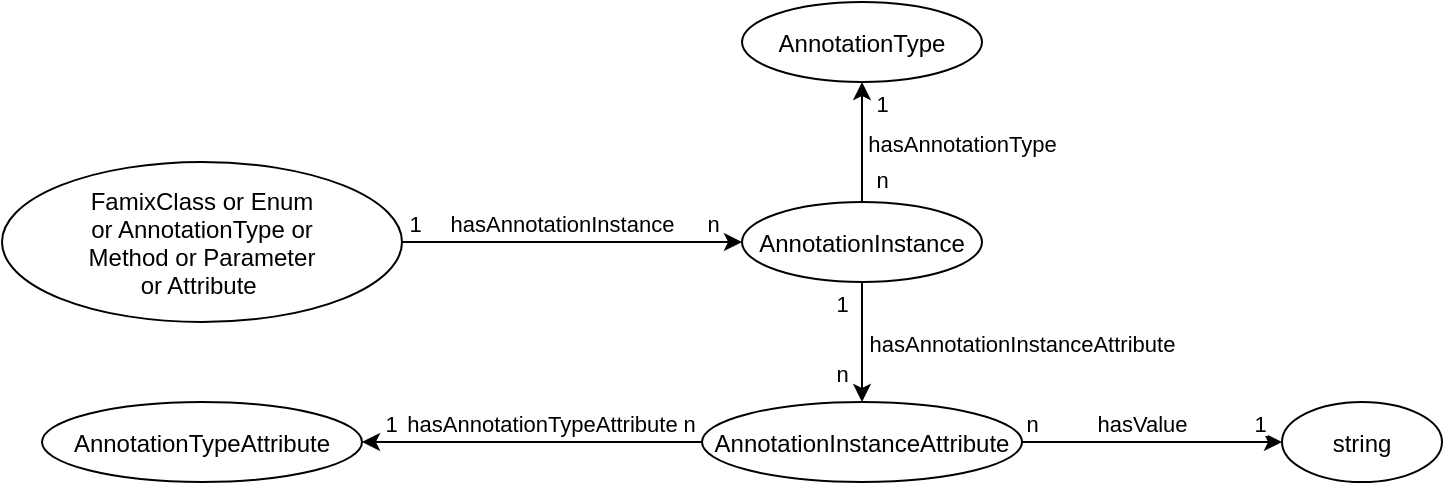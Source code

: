 <mxfile version="14.6.13" type="device"><diagram id="TpxbR55-7ezX2u6OIvVI" name="Page-1"><mxGraphModel dx="771" dy="466" grid="1" gridSize="10" guides="1" tooltips="1" connect="1" arrows="1" fold="1" page="1" pageScale="1" pageWidth="850" pageHeight="1100" math="0" shadow="0"><root><mxCell id="0"/><mxCell id="1" parent="0"/><mxCell id="4btAqqk3OR4E7kVokJSU-1" value="AnnotationInstance" style="ellipse;" vertex="1" parent="1"><mxGeometry x="410" y="300" width="120" height="40" as="geometry"/></mxCell><mxCell id="4btAqqk3OR4E7kVokJSU-2" value="FamixClass or Enum&#10;or AnnotationType or&#10;Method or Parameter &#10;or Attribute " style="ellipse;" vertex="1" parent="1"><mxGeometry x="40" y="280" width="200" height="80" as="geometry"/></mxCell><mxCell id="4btAqqk3OR4E7kVokJSU-3" value="" style="endArrow=classic;" edge="1" parent="1" source="4btAqqk3OR4E7kVokJSU-16" target="4btAqqk3OR4E7kVokJSU-26"><mxGeometry width="50" height="50" relative="1" as="geometry"><mxPoint x="270" y="100" as="sourcePoint"/><mxPoint x="540" y="100" as="targetPoint"/></mxGeometry></mxCell><mxCell id="4btAqqk3OR4E7kVokJSU-4" value="hasValue" style="edgeLabel;align=center;verticalAlign=middle;resizable=0;points=[];" vertex="1" connectable="0" parent="4btAqqk3OR4E7kVokJSU-3"><mxGeometry x="-0.096" y="2" relative="1" as="geometry"><mxPoint x="1" y="-8" as="offset"/></mxGeometry></mxCell><mxCell id="4btAqqk3OR4E7kVokJSU-5" value="1" style="edgeLabel;align=center;verticalAlign=middle;resizable=0;points=[];" vertex="1" connectable="0" parent="4btAqqk3OR4E7kVokJSU-3"><mxGeometry x="0.83" relative="1" as="geometry"><mxPoint y="-10" as="offset"/></mxGeometry></mxCell><mxCell id="4btAqqk3OR4E7kVokJSU-6" value="n" style="edgeLabel;align=center;verticalAlign=middle;resizable=0;points=[];" vertex="1" connectable="0" parent="4btAqqk3OR4E7kVokJSU-3"><mxGeometry x="-0.926" relative="1" as="geometry"><mxPoint y="-10" as="offset"/></mxGeometry></mxCell><mxCell id="4btAqqk3OR4E7kVokJSU-7" value="" style="endArrow=classic;" edge="1" parent="1" source="4btAqqk3OR4E7kVokJSU-2" target="4btAqqk3OR4E7kVokJSU-1"><mxGeometry width="50" height="50" relative="1" as="geometry"><mxPoint x="280" y="110" as="sourcePoint"/><mxPoint x="550" y="110" as="targetPoint"/></mxGeometry></mxCell><mxCell id="4btAqqk3OR4E7kVokJSU-8" value="hasAnnotationInstance" style="edgeLabel;align=center;verticalAlign=middle;resizable=0;points=[];" vertex="1" connectable="0" parent="4btAqqk3OR4E7kVokJSU-7"><mxGeometry x="-0.096" y="2" relative="1" as="geometry"><mxPoint x="3" y="-8" as="offset"/></mxGeometry></mxCell><mxCell id="4btAqqk3OR4E7kVokJSU-9" value="n" style="edgeLabel;align=center;verticalAlign=middle;resizable=0;points=[];" vertex="1" connectable="0" parent="4btAqqk3OR4E7kVokJSU-7"><mxGeometry x="0.83" relative="1" as="geometry"><mxPoint y="-10" as="offset"/></mxGeometry></mxCell><mxCell id="4btAqqk3OR4E7kVokJSU-10" value="1" style="edgeLabel;align=center;verticalAlign=middle;resizable=0;points=[];" vertex="1" connectable="0" parent="4btAqqk3OR4E7kVokJSU-7"><mxGeometry x="-0.926" relative="1" as="geometry"><mxPoint y="-10" as="offset"/></mxGeometry></mxCell><mxCell id="4btAqqk3OR4E7kVokJSU-11" value="AnnotationType" style="ellipse;" vertex="1" parent="1"><mxGeometry x="410" y="200" width="120" height="40" as="geometry"/></mxCell><mxCell id="4btAqqk3OR4E7kVokJSU-12" value="" style="endArrow=classic;" edge="1" parent="1" source="4btAqqk3OR4E7kVokJSU-1" target="4btAqqk3OR4E7kVokJSU-11"><mxGeometry width="50" height="50" relative="1" as="geometry"><mxPoint x="280" y="110" as="sourcePoint"/><mxPoint x="550" y="110" as="targetPoint"/></mxGeometry></mxCell><mxCell id="4btAqqk3OR4E7kVokJSU-13" value="hasAnnotationType" style="edgeLabel;align=center;verticalAlign=middle;resizable=0;points=[];" vertex="1" connectable="0" parent="4btAqqk3OR4E7kVokJSU-12"><mxGeometry x="-0.096" y="2" relative="1" as="geometry"><mxPoint x="52" y="-3" as="offset"/></mxGeometry></mxCell><mxCell id="4btAqqk3OR4E7kVokJSU-14" value="1" style="edgeLabel;align=center;verticalAlign=middle;resizable=0;points=[];" vertex="1" connectable="0" parent="4btAqqk3OR4E7kVokJSU-12"><mxGeometry x="0.83" relative="1" as="geometry"><mxPoint x="10" y="5" as="offset"/></mxGeometry></mxCell><mxCell id="4btAqqk3OR4E7kVokJSU-15" value="n" style="edgeLabel;align=center;verticalAlign=middle;resizable=0;points=[];" vertex="1" connectable="0" parent="4btAqqk3OR4E7kVokJSU-12"><mxGeometry x="-0.926" relative="1" as="geometry"><mxPoint x="10" y="-10" as="offset"/></mxGeometry></mxCell><mxCell id="4btAqqk3OR4E7kVokJSU-16" value="AnnotationInstanceAttribute" style="ellipse;" vertex="1" parent="1"><mxGeometry x="390" y="400" width="160" height="40" as="geometry"/></mxCell><mxCell id="4btAqqk3OR4E7kVokJSU-17" value="AnnotationTypeAttribute" style="ellipse;" vertex="1" parent="1"><mxGeometry x="60" y="400" width="160" height="40" as="geometry"/></mxCell><mxCell id="4btAqqk3OR4E7kVokJSU-18" value="" style="endArrow=classic;" edge="1" parent="1" source="4btAqqk3OR4E7kVokJSU-16" target="4btAqqk3OR4E7kVokJSU-17"><mxGeometry width="50" height="50" relative="1" as="geometry"><mxPoint x="280" y="110" as="sourcePoint"/><mxPoint x="550" y="110" as="targetPoint"/></mxGeometry></mxCell><mxCell id="4btAqqk3OR4E7kVokJSU-19" value="hasAnnotationTypeAttribute" style="edgeLabel;align=center;verticalAlign=middle;resizable=0;points=[];" vertex="1" connectable="0" parent="4btAqqk3OR4E7kVokJSU-18"><mxGeometry x="-0.096" y="2" relative="1" as="geometry"><mxPoint x="-3" y="-12" as="offset"/></mxGeometry></mxCell><mxCell id="4btAqqk3OR4E7kVokJSU-20" value="1" style="edgeLabel;align=center;verticalAlign=middle;resizable=0;points=[];" vertex="1" connectable="0" parent="4btAqqk3OR4E7kVokJSU-18"><mxGeometry x="0.83" relative="1" as="geometry"><mxPoint y="-10" as="offset"/></mxGeometry></mxCell><mxCell id="4btAqqk3OR4E7kVokJSU-21" value="n" style="edgeLabel;align=center;verticalAlign=middle;resizable=0;points=[];" vertex="1" connectable="0" parent="4btAqqk3OR4E7kVokJSU-18"><mxGeometry x="-0.926" relative="1" as="geometry"><mxPoint y="-10" as="offset"/></mxGeometry></mxCell><mxCell id="4btAqqk3OR4E7kVokJSU-22" value="" style="endArrow=classic;" edge="1" parent="1" source="4btAqqk3OR4E7kVokJSU-1" target="4btAqqk3OR4E7kVokJSU-16"><mxGeometry width="50" height="50" relative="1" as="geometry"><mxPoint x="280" y="110" as="sourcePoint"/><mxPoint x="550" y="110" as="targetPoint"/></mxGeometry></mxCell><mxCell id="4btAqqk3OR4E7kVokJSU-23" value="hasAnnotationInstanceAttribute" style="edgeLabel;align=center;verticalAlign=middle;resizable=0;points=[];" vertex="1" connectable="0" parent="4btAqqk3OR4E7kVokJSU-22"><mxGeometry x="-0.096" y="2" relative="1" as="geometry"><mxPoint x="78" y="3" as="offset"/></mxGeometry></mxCell><mxCell id="4btAqqk3OR4E7kVokJSU-24" value="n" style="edgeLabel;align=center;verticalAlign=middle;resizable=0;points=[];" vertex="1" connectable="0" parent="4btAqqk3OR4E7kVokJSU-22"><mxGeometry x="0.83" relative="1" as="geometry"><mxPoint x="-10" y="-10" as="offset"/></mxGeometry></mxCell><mxCell id="4btAqqk3OR4E7kVokJSU-25" value="1" style="edgeLabel;align=center;verticalAlign=middle;resizable=0;points=[];" vertex="1" connectable="0" parent="4btAqqk3OR4E7kVokJSU-22"><mxGeometry x="-0.926" relative="1" as="geometry"><mxPoint x="-10" y="8" as="offset"/></mxGeometry></mxCell><mxCell id="4btAqqk3OR4E7kVokJSU-26" value="string" style="ellipse;" vertex="1" parent="1"><mxGeometry x="680" y="400" width="80" height="40" as="geometry"/></mxCell></root></mxGraphModel></diagram></mxfile>